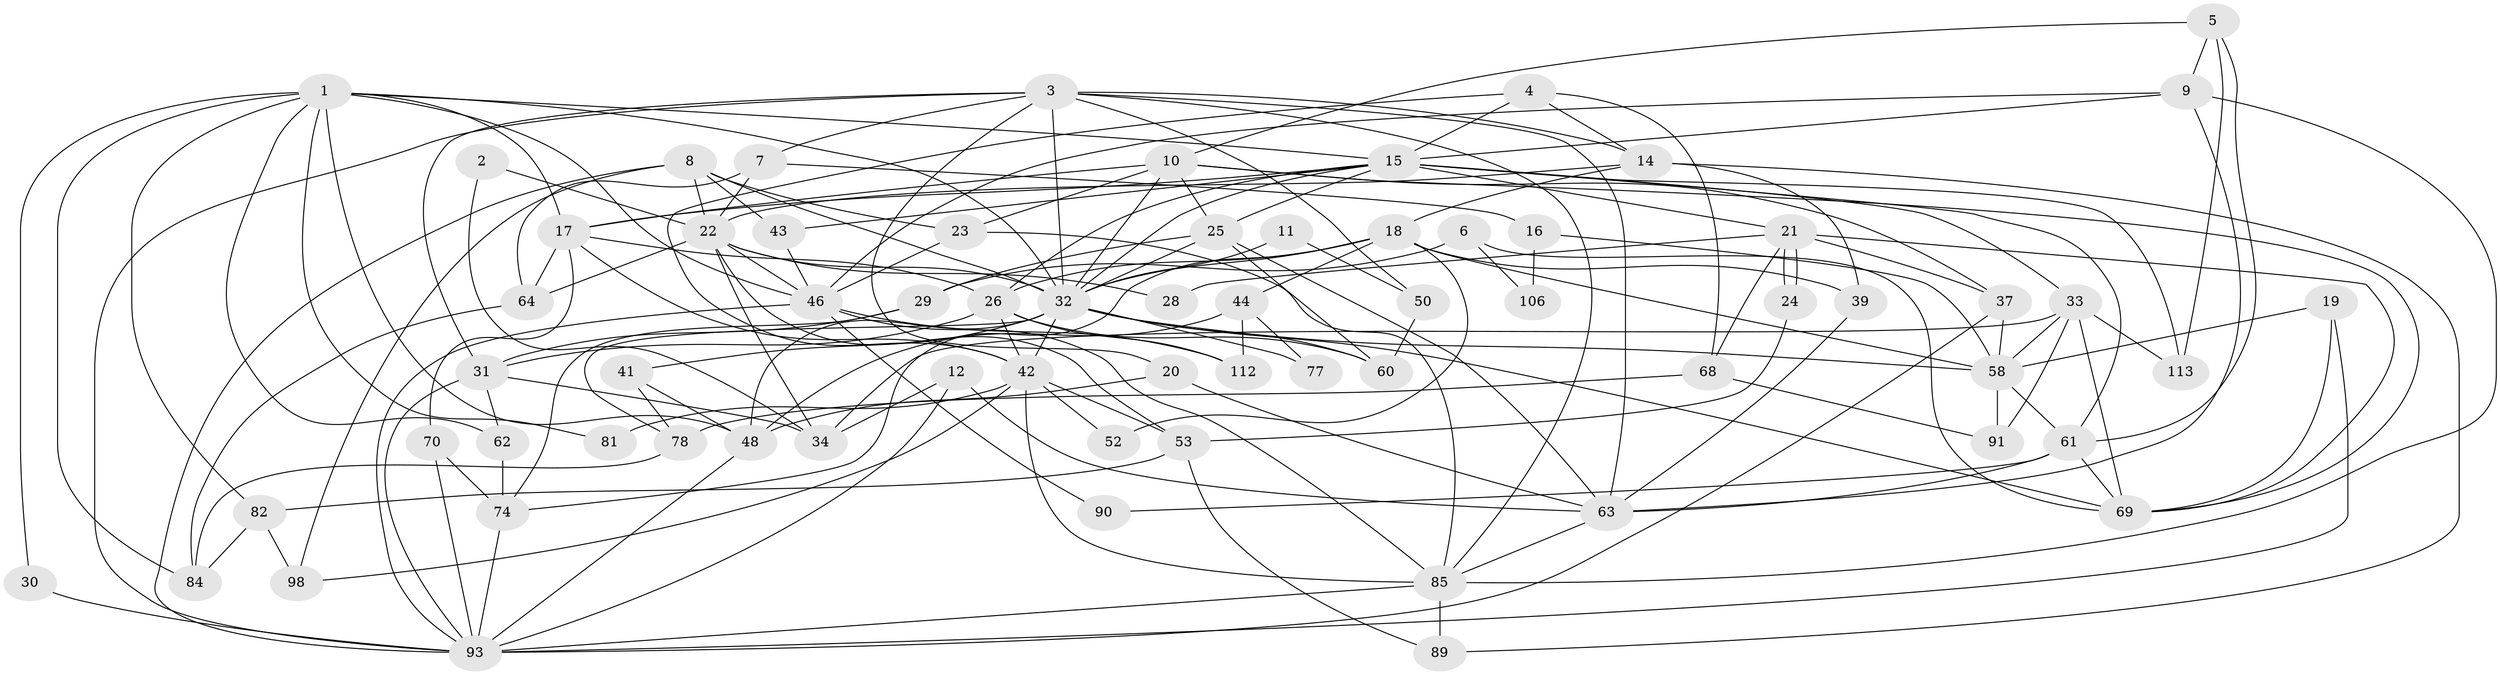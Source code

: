 // original degree distribution, {7: 0.035398230088495575, 2: 0.12389380530973451, 3: 0.3185840707964602, 4: 0.26548672566371684, 5: 0.13274336283185842, 6: 0.09734513274336283, 9: 0.008849557522123894, 8: 0.008849557522123894, 10: 0.008849557522123894}
// Generated by graph-tools (version 1.1) at 2025/18/03/04/25 18:18:47]
// undirected, 67 vertices, 169 edges
graph export_dot {
graph [start="1"]
  node [color=gray90,style=filled];
  1 [super="+67"];
  2;
  3 [super="+35"];
  4 [super="+88"];
  5;
  6;
  7 [super="+100"];
  8 [super="+71+109"];
  9;
  10 [super="+51+83+13"];
  11;
  12;
  14 [super="+36"];
  15 [super="+38"];
  16;
  17 [super="+76"];
  18 [super="+103"];
  19;
  20;
  21 [super="+47"];
  22 [super="+27"];
  23;
  24;
  25 [super="+97+55"];
  26 [super="+102"];
  28;
  29 [super="+59"];
  30;
  31 [super="+96"];
  32 [super="+66+75+40"];
  33 [super="+110"];
  34;
  37;
  39;
  41;
  42 [super="+79+72"];
  43;
  44 [super="+73"];
  46 [super="+54"];
  48 [super="+87"];
  50;
  52;
  53 [super="+56"];
  58 [super="+80+107"];
  60;
  61;
  62 [super="+65"];
  63 [super="+92+104"];
  64;
  68;
  69 [super="+95"];
  70;
  74;
  77;
  78;
  81;
  82;
  84;
  85 [super="+101"];
  89;
  90;
  91;
  93 [super="+111"];
  98;
  106;
  112;
  113;
  1 -- 82;
  1 -- 17;
  1 -- 48;
  1 -- 81;
  1 -- 84;
  1 -- 30;
  1 -- 62;
  1 -- 15;
  1 -- 46;
  1 -- 32 [weight=2];
  2 -- 34;
  2 -- 22;
  3 -- 7;
  3 -- 14;
  3 -- 50;
  3 -- 20;
  3 -- 85;
  3 -- 63;
  3 -- 93;
  3 -- 32 [weight=2];
  3 -- 31;
  4 -- 68;
  4 -- 14;
  4 -- 15;
  4 -- 42;
  5 -- 113;
  5 -- 9;
  5 -- 61;
  5 -- 10;
  6 -- 69;
  6 -- 106;
  6 -- 29;
  7 -- 16;
  7 -- 64;
  7 -- 22;
  8 -- 23;
  8 -- 43;
  8 -- 22;
  8 -- 32 [weight=2];
  8 -- 98;
  8 -- 93;
  9 -- 85;
  9 -- 15;
  9 -- 46;
  9 -- 63;
  10 -- 17;
  10 -- 69;
  10 -- 37;
  10 -- 25;
  10 -- 32 [weight=2];
  10 -- 23;
  11 -- 50;
  11 -- 32;
  12 -- 34;
  12 -- 93;
  12 -- 63;
  14 -- 39;
  14 -- 89;
  14 -- 22;
  14 -- 18;
  15 -- 33;
  15 -- 43;
  15 -- 113;
  15 -- 21;
  15 -- 25;
  15 -- 61;
  15 -- 32 [weight=2];
  15 -- 26;
  15 -- 17;
  16 -- 106;
  16 -- 58;
  17 -- 26;
  17 -- 42;
  17 -- 64;
  17 -- 70;
  18 -- 52;
  18 -- 74;
  18 -- 26 [weight=2];
  18 -- 39;
  18 -- 58;
  18 -- 32;
  18 -- 44;
  19 -- 69;
  19 -- 93;
  19 -- 58;
  20 -- 63;
  20 -- 48;
  21 -- 24;
  21 -- 24;
  21 -- 28;
  21 -- 69;
  21 -- 37;
  21 -- 68;
  22 -- 53;
  22 -- 64;
  22 -- 34;
  22 -- 46;
  22 -- 28;
  22 -- 32;
  23 -- 46;
  23 -- 85;
  24 -- 53;
  25 -- 29;
  25 -- 60;
  25 -- 63;
  25 -- 32;
  26 -- 60;
  26 -- 112;
  26 -- 42;
  26 -- 31;
  29 -- 31;
  29 -- 74;
  30 -- 93;
  31 -- 93;
  31 -- 62;
  31 -- 34;
  32 -- 77 [weight=2];
  32 -- 48 [weight=2];
  32 -- 78;
  32 -- 41;
  32 -- 60;
  32 -- 58;
  32 -- 42;
  32 -- 69;
  33 -- 91;
  33 -- 69;
  33 -- 34;
  33 -- 113;
  33 -- 58;
  37 -- 93;
  37 -- 58;
  39 -- 63;
  41 -- 78;
  41 -- 48;
  42 -- 52;
  42 -- 53;
  42 -- 81;
  42 -- 85;
  42 -- 98;
  43 -- 46;
  44 -- 48;
  44 -- 112;
  44 -- 77;
  46 -- 112;
  46 -- 85;
  46 -- 90;
  46 -- 93;
  48 -- 93;
  50 -- 60;
  53 -- 89;
  53 -- 82 [weight=2];
  58 -- 61;
  58 -- 91;
  61 -- 90;
  61 -- 63;
  61 -- 69;
  62 -- 74;
  63 -- 85;
  64 -- 84;
  68 -- 78;
  68 -- 91;
  70 -- 74;
  70 -- 93;
  74 -- 93;
  78 -- 84;
  82 -- 98;
  82 -- 84;
  85 -- 89;
  85 -- 93;
}
